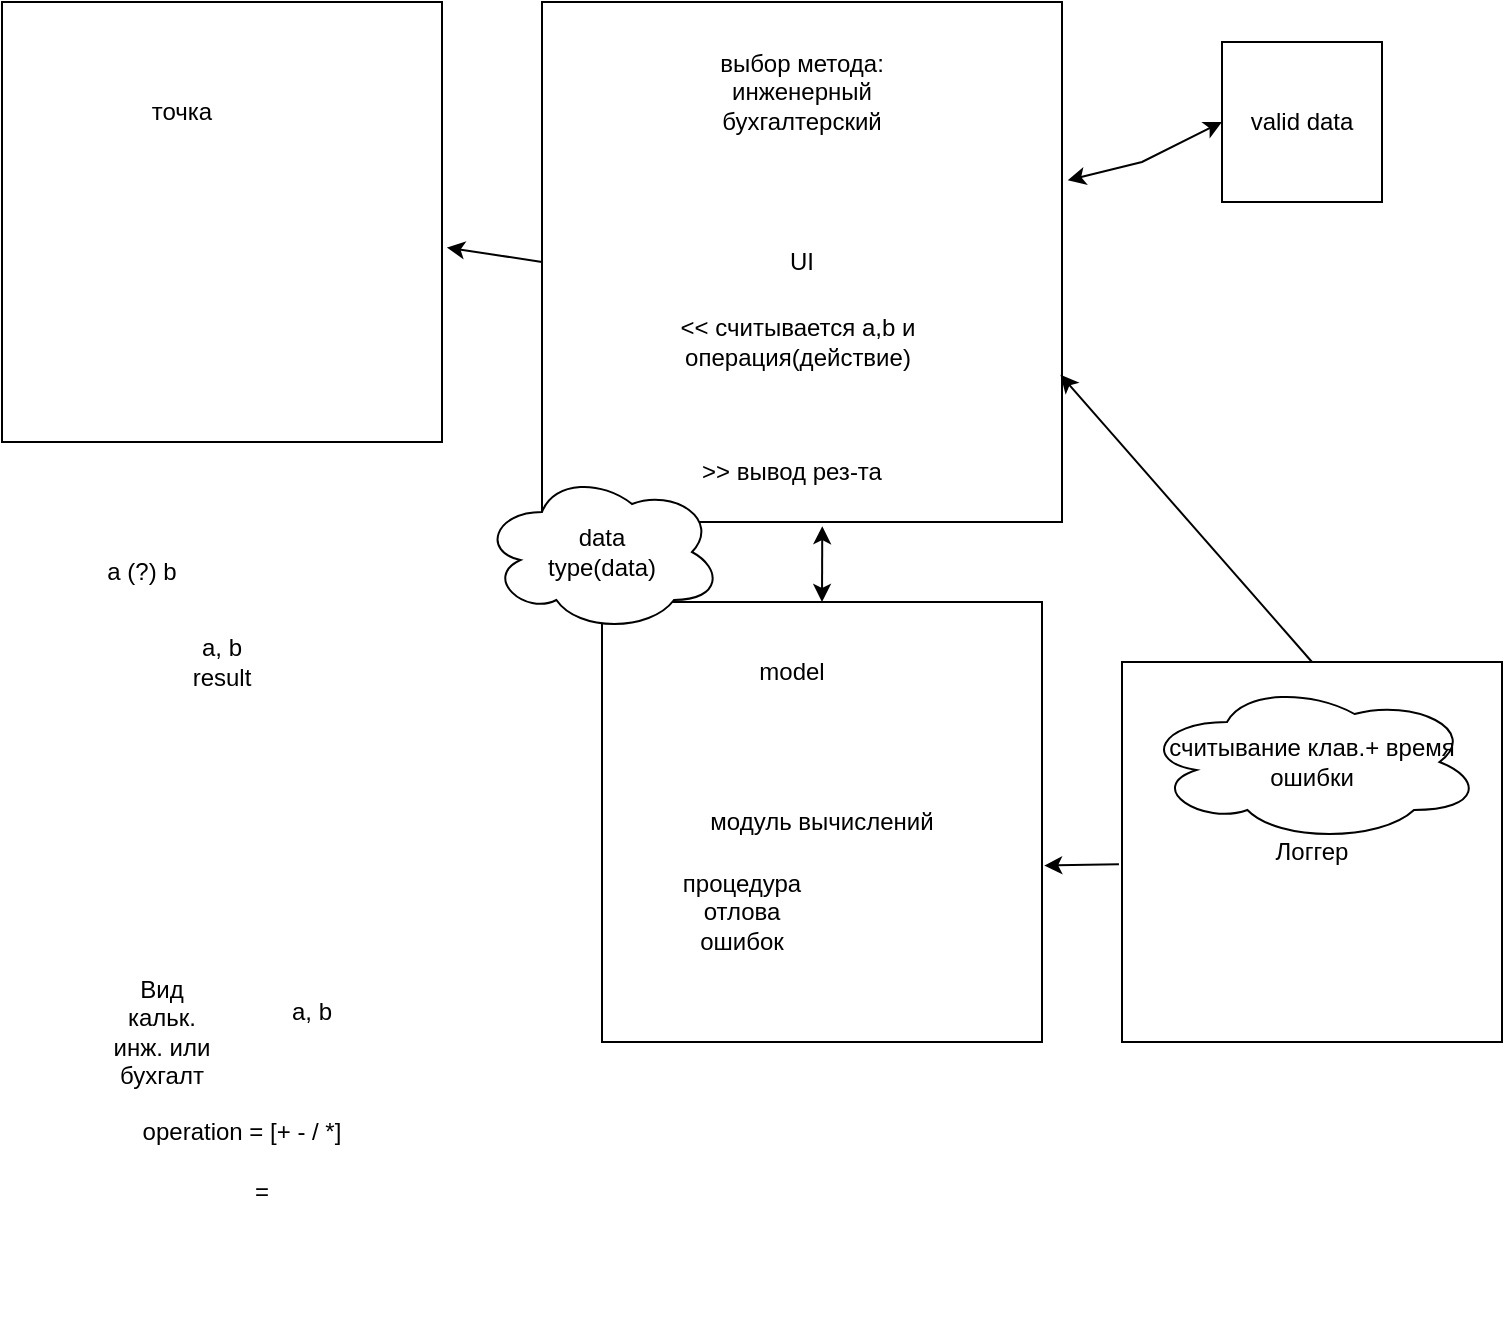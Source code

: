 <mxfile version="19.0.3" type="device"><diagram id="cmbRJus7dpGdBN4N_rUT" name="Страница 1"><mxGraphModel dx="981" dy="603" grid="1" gridSize="10" guides="1" tooltips="1" connect="1" arrows="1" fold="1" page="1" pageScale="1" pageWidth="827" pageHeight="1169" math="0" shadow="0"><root><mxCell id="0"/><mxCell id="1" parent="0"/><mxCell id="vTtmHwCQb105FsvOyDKK-7" value="" style="whiteSpace=wrap;html=1;aspect=fixed;" vertex="1" parent="1"><mxGeometry x="60" y="270" width="220" height="220" as="geometry"/></mxCell><mxCell id="vTtmHwCQb105FsvOyDKK-8" value="Логгер" style="whiteSpace=wrap;html=1;aspect=fixed;" vertex="1" parent="1"><mxGeometry x="620" y="600" width="190" height="190" as="geometry"/></mxCell><mxCell id="vTtmHwCQb105FsvOyDKK-9" value="модуль вычислений" style="whiteSpace=wrap;html=1;aspect=fixed;" vertex="1" parent="1"><mxGeometry x="360" y="570" width="220" height="220" as="geometry"/></mxCell><mxCell id="vTtmHwCQb105FsvOyDKK-10" value="UI" style="whiteSpace=wrap;html=1;aspect=fixed;" vertex="1" parent="1"><mxGeometry x="330" y="270" width="260" height="260" as="geometry"/></mxCell><mxCell id="vTtmHwCQb105FsvOyDKK-11" value="operation = [+ - / *]" style="text;html=1;strokeColor=none;fillColor=none;align=center;verticalAlign=middle;whiteSpace=wrap;rounded=0;" vertex="1" parent="1"><mxGeometry x="60" y="740" width="240" height="190" as="geometry"/></mxCell><mxCell id="vTtmHwCQb105FsvOyDKK-12" value="=" style="text;html=1;strokeColor=none;fillColor=none;align=center;verticalAlign=middle;whiteSpace=wrap;rounded=0;" vertex="1" parent="1"><mxGeometry x="100" y="850" width="180" height="30" as="geometry"/></mxCell><mxCell id="vTtmHwCQb105FsvOyDKK-13" value="a, b" style="text;html=1;strokeColor=none;fillColor=none;align=center;verticalAlign=middle;whiteSpace=wrap;rounded=0;" vertex="1" parent="1"><mxGeometry x="190" y="760" width="50" height="30" as="geometry"/></mxCell><mxCell id="vTtmHwCQb105FsvOyDKK-14" value="&amp;lt;&amp;lt; считывается a,b и операция(действие)" style="text;html=1;strokeColor=none;fillColor=none;align=center;verticalAlign=middle;whiteSpace=wrap;rounded=0;" vertex="1" parent="1"><mxGeometry x="388" y="405" width="140" height="70" as="geometry"/></mxCell><mxCell id="vTtmHwCQb105FsvOyDKK-15" value="выбор метода:&lt;br&gt;инженерный&lt;br&gt;бухгалтерский" style="text;html=1;strokeColor=none;fillColor=none;align=center;verticalAlign=middle;whiteSpace=wrap;rounded=0;" vertex="1" parent="1"><mxGeometry x="387" y="285" width="146" height="60" as="geometry"/></mxCell><mxCell id="vTtmHwCQb105FsvOyDKK-16" value="Вид кальк. инж. или бухгалт&lt;br&gt;" style="text;html=1;strokeColor=none;fillColor=none;align=center;verticalAlign=middle;whiteSpace=wrap;rounded=0;" vertex="1" parent="1"><mxGeometry x="110" y="770" width="60" height="30" as="geometry"/></mxCell><mxCell id="vTtmHwCQb105FsvOyDKK-18" value="model" style="text;html=1;strokeColor=none;fillColor=none;align=center;verticalAlign=middle;whiteSpace=wrap;rounded=0;" vertex="1" parent="1"><mxGeometry x="425" y="590" width="60" height="30" as="geometry"/></mxCell><mxCell id="vTtmHwCQb105FsvOyDKK-19" value="точка" style="text;html=1;strokeColor=none;fillColor=none;align=center;verticalAlign=middle;whiteSpace=wrap;rounded=0;" vertex="1" parent="1"><mxGeometry x="120" y="310" width="60" height="30" as="geometry"/></mxCell><mxCell id="vTtmHwCQb105FsvOyDKK-20" value="&amp;gt;&amp;gt; вывод рез-та" style="text;html=1;strokeColor=none;fillColor=none;align=center;verticalAlign=middle;whiteSpace=wrap;rounded=0;" vertex="1" parent="1"><mxGeometry x="387" y="490" width="136" height="30" as="geometry"/></mxCell><mxCell id="vTtmHwCQb105FsvOyDKK-21" value="процедура отлова ошибок" style="text;html=1;strokeColor=none;fillColor=none;align=center;verticalAlign=middle;whiteSpace=wrap;rounded=0;" vertex="1" parent="1"><mxGeometry x="400" y="710" width="60" height="30" as="geometry"/></mxCell><mxCell id="vTtmHwCQb105FsvOyDKK-22" value="" style="endArrow=classic;html=1;rounded=0;exitX=0.5;exitY=0;exitDx=0;exitDy=0;entryX=0.997;entryY=0.717;entryDx=0;entryDy=0;entryPerimeter=0;" edge="1" parent="1" source="vTtmHwCQb105FsvOyDKK-8" target="vTtmHwCQb105FsvOyDKK-10"><mxGeometry width="50" height="50" relative="1" as="geometry"><mxPoint x="330" y="720" as="sourcePoint"/><mxPoint x="380" y="670" as="targetPoint"/></mxGeometry></mxCell><mxCell id="vTtmHwCQb105FsvOyDKK-23" value="" style="endArrow=classic;html=1;rounded=0;exitX=-0.008;exitY=0.532;exitDx=0;exitDy=0;exitPerimeter=0;entryX=1.005;entryY=0.599;entryDx=0;entryDy=0;entryPerimeter=0;" edge="1" parent="1" source="vTtmHwCQb105FsvOyDKK-8" target="vTtmHwCQb105FsvOyDKK-9"><mxGeometry width="50" height="50" relative="1" as="geometry"><mxPoint x="330" y="720" as="sourcePoint"/><mxPoint x="380" y="670" as="targetPoint"/></mxGeometry></mxCell><mxCell id="vTtmHwCQb105FsvOyDKK-24" value="" style="endArrow=classic;html=1;rounded=0;entryX=1.011;entryY=0.558;entryDx=0;entryDy=0;entryPerimeter=0;exitX=0;exitY=0.5;exitDx=0;exitDy=0;" edge="1" parent="1" source="vTtmHwCQb105FsvOyDKK-10" target="vTtmHwCQb105FsvOyDKK-7"><mxGeometry width="50" height="50" relative="1" as="geometry"><mxPoint x="330" y="580" as="sourcePoint"/><mxPoint x="380" y="530" as="targetPoint"/></mxGeometry></mxCell><mxCell id="vTtmHwCQb105FsvOyDKK-26" value="" style="endArrow=classic;startArrow=classic;html=1;rounded=0;entryX=0.539;entryY=1.008;entryDx=0;entryDy=0;entryPerimeter=0;exitX=0.5;exitY=0;exitDx=0;exitDy=0;" edge="1" parent="1" source="vTtmHwCQb105FsvOyDKK-9" target="vTtmHwCQb105FsvOyDKK-10"><mxGeometry width="50" height="50" relative="1" as="geometry"><mxPoint x="250" y="600" as="sourcePoint"/><mxPoint x="300" y="550" as="targetPoint"/></mxGeometry></mxCell><mxCell id="vTtmHwCQb105FsvOyDKK-30" value="valid data" style="whiteSpace=wrap;html=1;aspect=fixed;" vertex="1" parent="1"><mxGeometry x="670" y="290" width="80" height="80" as="geometry"/></mxCell><mxCell id="vTtmHwCQb105FsvOyDKK-31" value="" style="endArrow=classic;startArrow=classic;html=1;rounded=0;entryX=0;entryY=0.5;entryDx=0;entryDy=0;exitX=1.011;exitY=0.343;exitDx=0;exitDy=0;exitPerimeter=0;" edge="1" parent="1" source="vTtmHwCQb105FsvOyDKK-10" target="vTtmHwCQb105FsvOyDKK-30"><mxGeometry width="50" height="50" relative="1" as="geometry"><mxPoint x="330" y="580" as="sourcePoint"/><mxPoint x="380" y="530" as="targetPoint"/><Array as="points"><mxPoint x="630" y="350"/></Array></mxGeometry></mxCell><mxCell id="vTtmHwCQb105FsvOyDKK-32" value="data&lt;br&gt;type(data)" style="ellipse;shape=cloud;whiteSpace=wrap;html=1;" vertex="1" parent="1"><mxGeometry x="300" y="505" width="120" height="80" as="geometry"/></mxCell><mxCell id="vTtmHwCQb105FsvOyDKK-33" value="считывание клав.+ время&lt;br&gt;ошибки" style="ellipse;shape=cloud;whiteSpace=wrap;html=1;" vertex="1" parent="1"><mxGeometry x="630" y="610" width="170" height="80" as="geometry"/></mxCell><mxCell id="vTtmHwCQb105FsvOyDKK-34" value="a (?) b" style="text;html=1;strokeColor=none;fillColor=none;align=center;verticalAlign=middle;whiteSpace=wrap;rounded=0;" vertex="1" parent="1"><mxGeometry x="100" y="540" width="60" height="30" as="geometry"/></mxCell><mxCell id="vTtmHwCQb105FsvOyDKK-35" value="a, b&lt;br&gt;result&lt;br&gt;" style="text;html=1;strokeColor=none;fillColor=none;align=center;verticalAlign=middle;whiteSpace=wrap;rounded=0;" vertex="1" parent="1"><mxGeometry x="80" y="570" width="180" height="60" as="geometry"/></mxCell></root></mxGraphModel></diagram></mxfile>